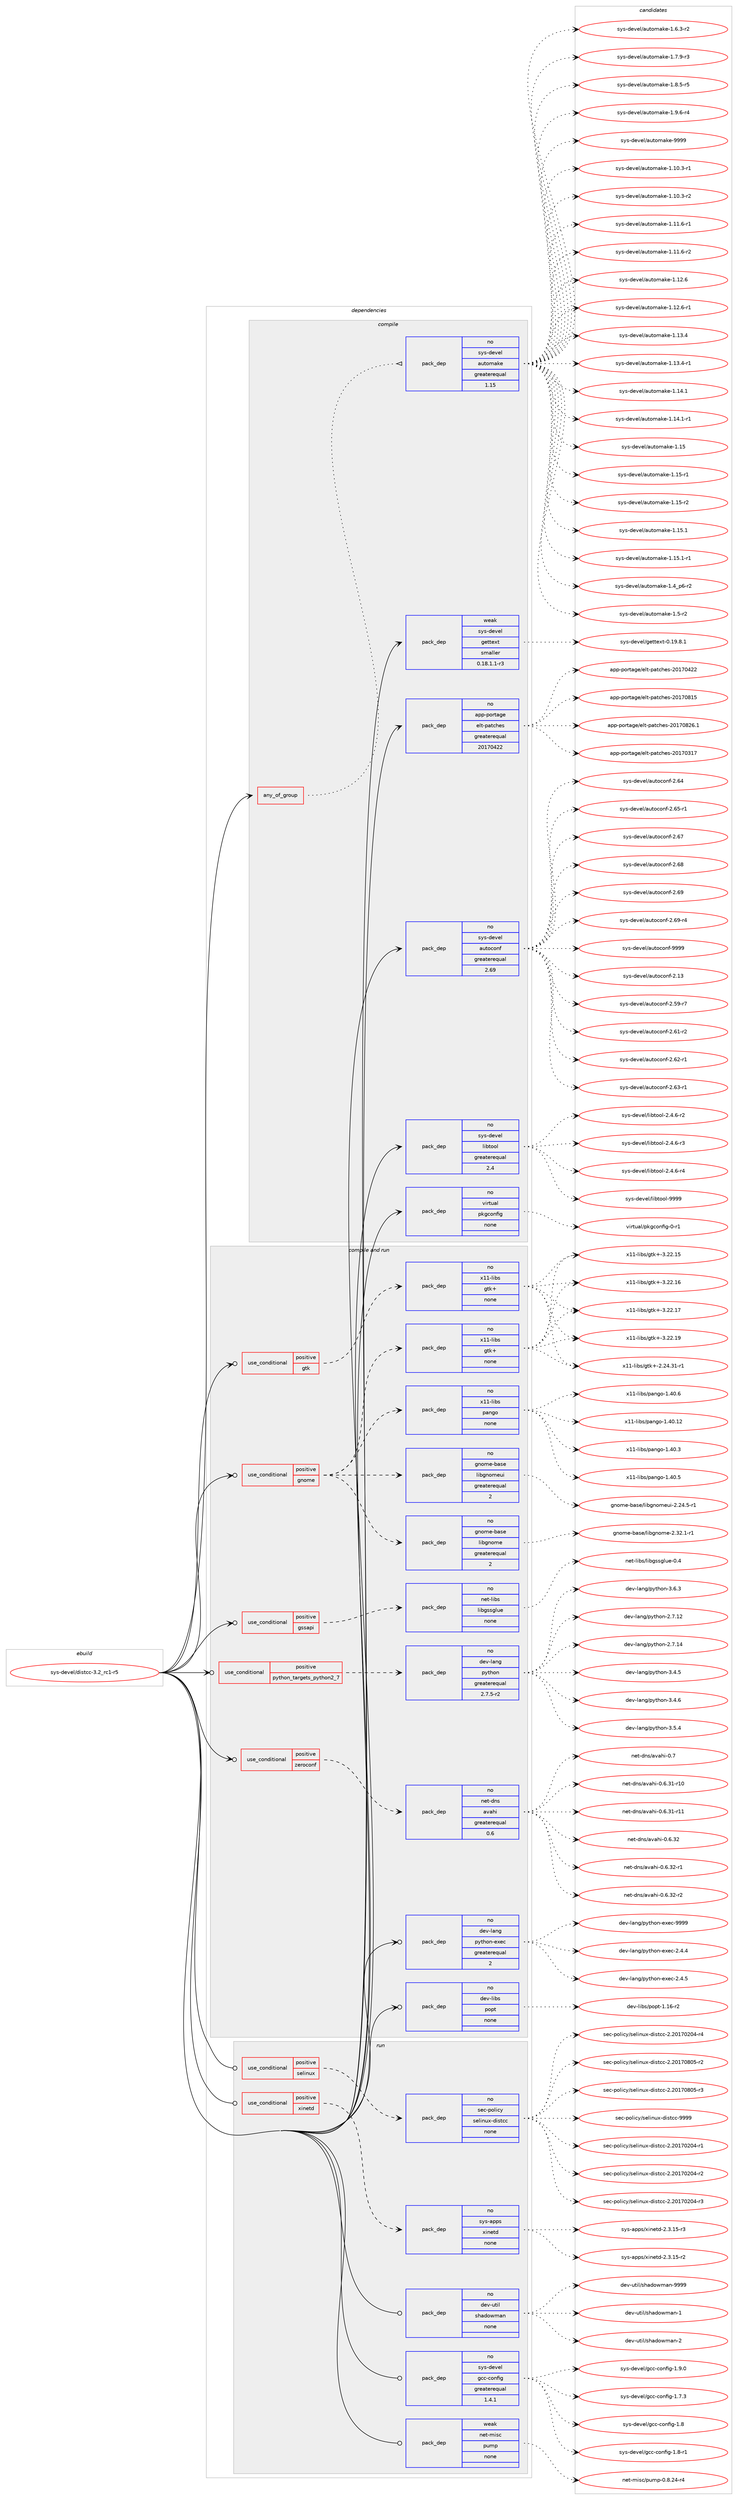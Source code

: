 digraph prolog {

# *************
# Graph options
# *************

newrank=true;
concentrate=true;
compound=true;
graph [rankdir=LR,fontname=Helvetica,fontsize=10,ranksep=1.5];#, ranksep=2.5, nodesep=0.2];
edge  [arrowhead=vee];
node  [fontname=Helvetica,fontsize=10];

# **********
# The ebuild
# **********

subgraph cluster_leftcol {
color=gray;
rank=same;
label=<<i>ebuild</i>>;
id [label="sys-devel/distcc-3.2_rc1-r5", color=red, width=4, href="../sys-devel/distcc-3.2_rc1-r5.svg"];
}

# ****************
# The dependencies
# ****************

subgraph cluster_midcol {
color=gray;
label=<<i>dependencies</i>>;
subgraph cluster_compile {
fillcolor="#eeeeee";
style=filled;
label=<<i>compile</i>>;
subgraph any8147 {
dependency483699 [label=<<TABLE BORDER="0" CELLBORDER="1" CELLSPACING="0" CELLPADDING="4"><TR><TD CELLPADDING="10">any_of_group</TD></TR></TABLE>>, shape=none, color=red];subgraph pack359328 {
dependency483700 [label=<<TABLE BORDER="0" CELLBORDER="1" CELLSPACING="0" CELLPADDING="4" WIDTH="220"><TR><TD ROWSPAN="6" CELLPADDING="30">pack_dep</TD></TR><TR><TD WIDTH="110">no</TD></TR><TR><TD>sys-devel</TD></TR><TR><TD>automake</TD></TR><TR><TD>greaterequal</TD></TR><TR><TD>1.15</TD></TR></TABLE>>, shape=none, color=blue];
}
dependency483699:e -> dependency483700:w [weight=20,style="dotted",arrowhead="oinv"];
}
id:e -> dependency483699:w [weight=20,style="solid",arrowhead="vee"];
subgraph pack359329 {
dependency483701 [label=<<TABLE BORDER="0" CELLBORDER="1" CELLSPACING="0" CELLPADDING="4" WIDTH="220"><TR><TD ROWSPAN="6" CELLPADDING="30">pack_dep</TD></TR><TR><TD WIDTH="110">no</TD></TR><TR><TD>app-portage</TD></TR><TR><TD>elt-patches</TD></TR><TR><TD>greaterequal</TD></TR><TR><TD>20170422</TD></TR></TABLE>>, shape=none, color=blue];
}
id:e -> dependency483701:w [weight=20,style="solid",arrowhead="vee"];
subgraph pack359330 {
dependency483702 [label=<<TABLE BORDER="0" CELLBORDER="1" CELLSPACING="0" CELLPADDING="4" WIDTH="220"><TR><TD ROWSPAN="6" CELLPADDING="30">pack_dep</TD></TR><TR><TD WIDTH="110">no</TD></TR><TR><TD>sys-devel</TD></TR><TR><TD>autoconf</TD></TR><TR><TD>greaterequal</TD></TR><TR><TD>2.69</TD></TR></TABLE>>, shape=none, color=blue];
}
id:e -> dependency483702:w [weight=20,style="solid",arrowhead="vee"];
subgraph pack359331 {
dependency483703 [label=<<TABLE BORDER="0" CELLBORDER="1" CELLSPACING="0" CELLPADDING="4" WIDTH="220"><TR><TD ROWSPAN="6" CELLPADDING="30">pack_dep</TD></TR><TR><TD WIDTH="110">no</TD></TR><TR><TD>sys-devel</TD></TR><TR><TD>libtool</TD></TR><TR><TD>greaterequal</TD></TR><TR><TD>2.4</TD></TR></TABLE>>, shape=none, color=blue];
}
id:e -> dependency483703:w [weight=20,style="solid",arrowhead="vee"];
subgraph pack359332 {
dependency483704 [label=<<TABLE BORDER="0" CELLBORDER="1" CELLSPACING="0" CELLPADDING="4" WIDTH="220"><TR><TD ROWSPAN="6" CELLPADDING="30">pack_dep</TD></TR><TR><TD WIDTH="110">no</TD></TR><TR><TD>virtual</TD></TR><TR><TD>pkgconfig</TD></TR><TR><TD>none</TD></TR><TR><TD></TD></TR></TABLE>>, shape=none, color=blue];
}
id:e -> dependency483704:w [weight=20,style="solid",arrowhead="vee"];
subgraph pack359333 {
dependency483705 [label=<<TABLE BORDER="0" CELLBORDER="1" CELLSPACING="0" CELLPADDING="4" WIDTH="220"><TR><TD ROWSPAN="6" CELLPADDING="30">pack_dep</TD></TR><TR><TD WIDTH="110">weak</TD></TR><TR><TD>sys-devel</TD></TR><TR><TD>gettext</TD></TR><TR><TD>smaller</TD></TR><TR><TD>0.18.1.1-r3</TD></TR></TABLE>>, shape=none, color=blue];
}
id:e -> dependency483705:w [weight=20,style="solid",arrowhead="vee"];
}
subgraph cluster_compileandrun {
fillcolor="#eeeeee";
style=filled;
label=<<i>compile and run</i>>;
subgraph cond115940 {
dependency483706 [label=<<TABLE BORDER="0" CELLBORDER="1" CELLSPACING="0" CELLPADDING="4"><TR><TD ROWSPAN="3" CELLPADDING="10">use_conditional</TD></TR><TR><TD>positive</TD></TR><TR><TD>gnome</TD></TR></TABLE>>, shape=none, color=red];
subgraph pack359334 {
dependency483707 [label=<<TABLE BORDER="0" CELLBORDER="1" CELLSPACING="0" CELLPADDING="4" WIDTH="220"><TR><TD ROWSPAN="6" CELLPADDING="30">pack_dep</TD></TR><TR><TD WIDTH="110">no</TD></TR><TR><TD>gnome-base</TD></TR><TR><TD>libgnome</TD></TR><TR><TD>greaterequal</TD></TR><TR><TD>2</TD></TR></TABLE>>, shape=none, color=blue];
}
dependency483706:e -> dependency483707:w [weight=20,style="dashed",arrowhead="vee"];
subgraph pack359335 {
dependency483708 [label=<<TABLE BORDER="0" CELLBORDER="1" CELLSPACING="0" CELLPADDING="4" WIDTH="220"><TR><TD ROWSPAN="6" CELLPADDING="30">pack_dep</TD></TR><TR><TD WIDTH="110">no</TD></TR><TR><TD>gnome-base</TD></TR><TR><TD>libgnomeui</TD></TR><TR><TD>greaterequal</TD></TR><TR><TD>2</TD></TR></TABLE>>, shape=none, color=blue];
}
dependency483706:e -> dependency483708:w [weight=20,style="dashed",arrowhead="vee"];
subgraph pack359336 {
dependency483709 [label=<<TABLE BORDER="0" CELLBORDER="1" CELLSPACING="0" CELLPADDING="4" WIDTH="220"><TR><TD ROWSPAN="6" CELLPADDING="30">pack_dep</TD></TR><TR><TD WIDTH="110">no</TD></TR><TR><TD>x11-libs</TD></TR><TR><TD>gtk+</TD></TR><TR><TD>none</TD></TR><TR><TD></TD></TR></TABLE>>, shape=none, color=blue];
}
dependency483706:e -> dependency483709:w [weight=20,style="dashed",arrowhead="vee"];
subgraph pack359337 {
dependency483710 [label=<<TABLE BORDER="0" CELLBORDER="1" CELLSPACING="0" CELLPADDING="4" WIDTH="220"><TR><TD ROWSPAN="6" CELLPADDING="30">pack_dep</TD></TR><TR><TD WIDTH="110">no</TD></TR><TR><TD>x11-libs</TD></TR><TR><TD>pango</TD></TR><TR><TD>none</TD></TR><TR><TD></TD></TR></TABLE>>, shape=none, color=blue];
}
dependency483706:e -> dependency483710:w [weight=20,style="dashed",arrowhead="vee"];
}
id:e -> dependency483706:w [weight=20,style="solid",arrowhead="odotvee"];
subgraph cond115941 {
dependency483711 [label=<<TABLE BORDER="0" CELLBORDER="1" CELLSPACING="0" CELLPADDING="4"><TR><TD ROWSPAN="3" CELLPADDING="10">use_conditional</TD></TR><TR><TD>positive</TD></TR><TR><TD>gssapi</TD></TR></TABLE>>, shape=none, color=red];
subgraph pack359338 {
dependency483712 [label=<<TABLE BORDER="0" CELLBORDER="1" CELLSPACING="0" CELLPADDING="4" WIDTH="220"><TR><TD ROWSPAN="6" CELLPADDING="30">pack_dep</TD></TR><TR><TD WIDTH="110">no</TD></TR><TR><TD>net-libs</TD></TR><TR><TD>libgssglue</TD></TR><TR><TD>none</TD></TR><TR><TD></TD></TR></TABLE>>, shape=none, color=blue];
}
dependency483711:e -> dependency483712:w [weight=20,style="dashed",arrowhead="vee"];
}
id:e -> dependency483711:w [weight=20,style="solid",arrowhead="odotvee"];
subgraph cond115942 {
dependency483713 [label=<<TABLE BORDER="0" CELLBORDER="1" CELLSPACING="0" CELLPADDING="4"><TR><TD ROWSPAN="3" CELLPADDING="10">use_conditional</TD></TR><TR><TD>positive</TD></TR><TR><TD>gtk</TD></TR></TABLE>>, shape=none, color=red];
subgraph pack359339 {
dependency483714 [label=<<TABLE BORDER="0" CELLBORDER="1" CELLSPACING="0" CELLPADDING="4" WIDTH="220"><TR><TD ROWSPAN="6" CELLPADDING="30">pack_dep</TD></TR><TR><TD WIDTH="110">no</TD></TR><TR><TD>x11-libs</TD></TR><TR><TD>gtk+</TD></TR><TR><TD>none</TD></TR><TR><TD></TD></TR></TABLE>>, shape=none, color=blue];
}
dependency483713:e -> dependency483714:w [weight=20,style="dashed",arrowhead="vee"];
}
id:e -> dependency483713:w [weight=20,style="solid",arrowhead="odotvee"];
subgraph cond115943 {
dependency483715 [label=<<TABLE BORDER="0" CELLBORDER="1" CELLSPACING="0" CELLPADDING="4"><TR><TD ROWSPAN="3" CELLPADDING="10">use_conditional</TD></TR><TR><TD>positive</TD></TR><TR><TD>python_targets_python2_7</TD></TR></TABLE>>, shape=none, color=red];
subgraph pack359340 {
dependency483716 [label=<<TABLE BORDER="0" CELLBORDER="1" CELLSPACING="0" CELLPADDING="4" WIDTH="220"><TR><TD ROWSPAN="6" CELLPADDING="30">pack_dep</TD></TR><TR><TD WIDTH="110">no</TD></TR><TR><TD>dev-lang</TD></TR><TR><TD>python</TD></TR><TR><TD>greaterequal</TD></TR><TR><TD>2.7.5-r2</TD></TR></TABLE>>, shape=none, color=blue];
}
dependency483715:e -> dependency483716:w [weight=20,style="dashed",arrowhead="vee"];
}
id:e -> dependency483715:w [weight=20,style="solid",arrowhead="odotvee"];
subgraph cond115944 {
dependency483717 [label=<<TABLE BORDER="0" CELLBORDER="1" CELLSPACING="0" CELLPADDING="4"><TR><TD ROWSPAN="3" CELLPADDING="10">use_conditional</TD></TR><TR><TD>positive</TD></TR><TR><TD>zeroconf</TD></TR></TABLE>>, shape=none, color=red];
subgraph pack359341 {
dependency483718 [label=<<TABLE BORDER="0" CELLBORDER="1" CELLSPACING="0" CELLPADDING="4" WIDTH="220"><TR><TD ROWSPAN="6" CELLPADDING="30">pack_dep</TD></TR><TR><TD WIDTH="110">no</TD></TR><TR><TD>net-dns</TD></TR><TR><TD>avahi</TD></TR><TR><TD>greaterequal</TD></TR><TR><TD>0.6</TD></TR></TABLE>>, shape=none, color=blue];
}
dependency483717:e -> dependency483718:w [weight=20,style="dashed",arrowhead="vee"];
}
id:e -> dependency483717:w [weight=20,style="solid",arrowhead="odotvee"];
subgraph pack359342 {
dependency483719 [label=<<TABLE BORDER="0" CELLBORDER="1" CELLSPACING="0" CELLPADDING="4" WIDTH="220"><TR><TD ROWSPAN="6" CELLPADDING="30">pack_dep</TD></TR><TR><TD WIDTH="110">no</TD></TR><TR><TD>dev-lang</TD></TR><TR><TD>python-exec</TD></TR><TR><TD>greaterequal</TD></TR><TR><TD>2</TD></TR></TABLE>>, shape=none, color=blue];
}
id:e -> dependency483719:w [weight=20,style="solid",arrowhead="odotvee"];
subgraph pack359343 {
dependency483720 [label=<<TABLE BORDER="0" CELLBORDER="1" CELLSPACING="0" CELLPADDING="4" WIDTH="220"><TR><TD ROWSPAN="6" CELLPADDING="30">pack_dep</TD></TR><TR><TD WIDTH="110">no</TD></TR><TR><TD>dev-libs</TD></TR><TR><TD>popt</TD></TR><TR><TD>none</TD></TR><TR><TD></TD></TR></TABLE>>, shape=none, color=blue];
}
id:e -> dependency483720:w [weight=20,style="solid",arrowhead="odotvee"];
}
subgraph cluster_run {
fillcolor="#eeeeee";
style=filled;
label=<<i>run</i>>;
subgraph cond115945 {
dependency483721 [label=<<TABLE BORDER="0" CELLBORDER="1" CELLSPACING="0" CELLPADDING="4"><TR><TD ROWSPAN="3" CELLPADDING="10">use_conditional</TD></TR><TR><TD>positive</TD></TR><TR><TD>selinux</TD></TR></TABLE>>, shape=none, color=red];
subgraph pack359344 {
dependency483722 [label=<<TABLE BORDER="0" CELLBORDER="1" CELLSPACING="0" CELLPADDING="4" WIDTH="220"><TR><TD ROWSPAN="6" CELLPADDING="30">pack_dep</TD></TR><TR><TD WIDTH="110">no</TD></TR><TR><TD>sec-policy</TD></TR><TR><TD>selinux-distcc</TD></TR><TR><TD>none</TD></TR><TR><TD></TD></TR></TABLE>>, shape=none, color=blue];
}
dependency483721:e -> dependency483722:w [weight=20,style="dashed",arrowhead="vee"];
}
id:e -> dependency483721:w [weight=20,style="solid",arrowhead="odot"];
subgraph cond115946 {
dependency483723 [label=<<TABLE BORDER="0" CELLBORDER="1" CELLSPACING="0" CELLPADDING="4"><TR><TD ROWSPAN="3" CELLPADDING="10">use_conditional</TD></TR><TR><TD>positive</TD></TR><TR><TD>xinetd</TD></TR></TABLE>>, shape=none, color=red];
subgraph pack359345 {
dependency483724 [label=<<TABLE BORDER="0" CELLBORDER="1" CELLSPACING="0" CELLPADDING="4" WIDTH="220"><TR><TD ROWSPAN="6" CELLPADDING="30">pack_dep</TD></TR><TR><TD WIDTH="110">no</TD></TR><TR><TD>sys-apps</TD></TR><TR><TD>xinetd</TD></TR><TR><TD>none</TD></TR><TR><TD></TD></TR></TABLE>>, shape=none, color=blue];
}
dependency483723:e -> dependency483724:w [weight=20,style="dashed",arrowhead="vee"];
}
id:e -> dependency483723:w [weight=20,style="solid",arrowhead="odot"];
subgraph pack359346 {
dependency483725 [label=<<TABLE BORDER="0" CELLBORDER="1" CELLSPACING="0" CELLPADDING="4" WIDTH="220"><TR><TD ROWSPAN="6" CELLPADDING="30">pack_dep</TD></TR><TR><TD WIDTH="110">no</TD></TR><TR><TD>dev-util</TD></TR><TR><TD>shadowman</TD></TR><TR><TD>none</TD></TR><TR><TD></TD></TR></TABLE>>, shape=none, color=blue];
}
id:e -> dependency483725:w [weight=20,style="solid",arrowhead="odot"];
subgraph pack359347 {
dependency483726 [label=<<TABLE BORDER="0" CELLBORDER="1" CELLSPACING="0" CELLPADDING="4" WIDTH="220"><TR><TD ROWSPAN="6" CELLPADDING="30">pack_dep</TD></TR><TR><TD WIDTH="110">no</TD></TR><TR><TD>sys-devel</TD></TR><TR><TD>gcc-config</TD></TR><TR><TD>greaterequal</TD></TR><TR><TD>1.4.1</TD></TR></TABLE>>, shape=none, color=blue];
}
id:e -> dependency483726:w [weight=20,style="solid",arrowhead="odot"];
subgraph pack359348 {
dependency483727 [label=<<TABLE BORDER="0" CELLBORDER="1" CELLSPACING="0" CELLPADDING="4" WIDTH="220"><TR><TD ROWSPAN="6" CELLPADDING="30">pack_dep</TD></TR><TR><TD WIDTH="110">weak</TD></TR><TR><TD>net-misc</TD></TR><TR><TD>pump</TD></TR><TR><TD>none</TD></TR><TR><TD></TD></TR></TABLE>>, shape=none, color=blue];
}
id:e -> dependency483727:w [weight=20,style="solid",arrowhead="odot"];
}
}

# **************
# The candidates
# **************

subgraph cluster_choices {
rank=same;
color=gray;
label=<<i>candidates</i>>;

subgraph choice359328 {
color=black;
nodesep=1;
choice11512111545100101118101108479711711611110997107101454946494846514511449 [label="sys-devel/automake-1.10.3-r1", color=red, width=4,href="../sys-devel/automake-1.10.3-r1.svg"];
choice11512111545100101118101108479711711611110997107101454946494846514511450 [label="sys-devel/automake-1.10.3-r2", color=red, width=4,href="../sys-devel/automake-1.10.3-r2.svg"];
choice11512111545100101118101108479711711611110997107101454946494946544511449 [label="sys-devel/automake-1.11.6-r1", color=red, width=4,href="../sys-devel/automake-1.11.6-r1.svg"];
choice11512111545100101118101108479711711611110997107101454946494946544511450 [label="sys-devel/automake-1.11.6-r2", color=red, width=4,href="../sys-devel/automake-1.11.6-r2.svg"];
choice1151211154510010111810110847971171161111099710710145494649504654 [label="sys-devel/automake-1.12.6", color=red, width=4,href="../sys-devel/automake-1.12.6.svg"];
choice11512111545100101118101108479711711611110997107101454946495046544511449 [label="sys-devel/automake-1.12.6-r1", color=red, width=4,href="../sys-devel/automake-1.12.6-r1.svg"];
choice1151211154510010111810110847971171161111099710710145494649514652 [label="sys-devel/automake-1.13.4", color=red, width=4,href="../sys-devel/automake-1.13.4.svg"];
choice11512111545100101118101108479711711611110997107101454946495146524511449 [label="sys-devel/automake-1.13.4-r1", color=red, width=4,href="../sys-devel/automake-1.13.4-r1.svg"];
choice1151211154510010111810110847971171161111099710710145494649524649 [label="sys-devel/automake-1.14.1", color=red, width=4,href="../sys-devel/automake-1.14.1.svg"];
choice11512111545100101118101108479711711611110997107101454946495246494511449 [label="sys-devel/automake-1.14.1-r1", color=red, width=4,href="../sys-devel/automake-1.14.1-r1.svg"];
choice115121115451001011181011084797117116111109971071014549464953 [label="sys-devel/automake-1.15", color=red, width=4,href="../sys-devel/automake-1.15.svg"];
choice1151211154510010111810110847971171161111099710710145494649534511449 [label="sys-devel/automake-1.15-r1", color=red, width=4,href="../sys-devel/automake-1.15-r1.svg"];
choice1151211154510010111810110847971171161111099710710145494649534511450 [label="sys-devel/automake-1.15-r2", color=red, width=4,href="../sys-devel/automake-1.15-r2.svg"];
choice1151211154510010111810110847971171161111099710710145494649534649 [label="sys-devel/automake-1.15.1", color=red, width=4,href="../sys-devel/automake-1.15.1.svg"];
choice11512111545100101118101108479711711611110997107101454946495346494511449 [label="sys-devel/automake-1.15.1-r1", color=red, width=4,href="../sys-devel/automake-1.15.1-r1.svg"];
choice115121115451001011181011084797117116111109971071014549465295112544511450 [label="sys-devel/automake-1.4_p6-r2", color=red, width=4,href="../sys-devel/automake-1.4_p6-r2.svg"];
choice11512111545100101118101108479711711611110997107101454946534511450 [label="sys-devel/automake-1.5-r2", color=red, width=4,href="../sys-devel/automake-1.5-r2.svg"];
choice115121115451001011181011084797117116111109971071014549465446514511450 [label="sys-devel/automake-1.6.3-r2", color=red, width=4,href="../sys-devel/automake-1.6.3-r2.svg"];
choice115121115451001011181011084797117116111109971071014549465546574511451 [label="sys-devel/automake-1.7.9-r3", color=red, width=4,href="../sys-devel/automake-1.7.9-r3.svg"];
choice115121115451001011181011084797117116111109971071014549465646534511453 [label="sys-devel/automake-1.8.5-r5", color=red, width=4,href="../sys-devel/automake-1.8.5-r5.svg"];
choice115121115451001011181011084797117116111109971071014549465746544511452 [label="sys-devel/automake-1.9.6-r4", color=red, width=4,href="../sys-devel/automake-1.9.6-r4.svg"];
choice115121115451001011181011084797117116111109971071014557575757 [label="sys-devel/automake-9999", color=red, width=4,href="../sys-devel/automake-9999.svg"];
dependency483700:e -> choice11512111545100101118101108479711711611110997107101454946494846514511449:w [style=dotted,weight="100"];
dependency483700:e -> choice11512111545100101118101108479711711611110997107101454946494846514511450:w [style=dotted,weight="100"];
dependency483700:e -> choice11512111545100101118101108479711711611110997107101454946494946544511449:w [style=dotted,weight="100"];
dependency483700:e -> choice11512111545100101118101108479711711611110997107101454946494946544511450:w [style=dotted,weight="100"];
dependency483700:e -> choice1151211154510010111810110847971171161111099710710145494649504654:w [style=dotted,weight="100"];
dependency483700:e -> choice11512111545100101118101108479711711611110997107101454946495046544511449:w [style=dotted,weight="100"];
dependency483700:e -> choice1151211154510010111810110847971171161111099710710145494649514652:w [style=dotted,weight="100"];
dependency483700:e -> choice11512111545100101118101108479711711611110997107101454946495146524511449:w [style=dotted,weight="100"];
dependency483700:e -> choice1151211154510010111810110847971171161111099710710145494649524649:w [style=dotted,weight="100"];
dependency483700:e -> choice11512111545100101118101108479711711611110997107101454946495246494511449:w [style=dotted,weight="100"];
dependency483700:e -> choice115121115451001011181011084797117116111109971071014549464953:w [style=dotted,weight="100"];
dependency483700:e -> choice1151211154510010111810110847971171161111099710710145494649534511449:w [style=dotted,weight="100"];
dependency483700:e -> choice1151211154510010111810110847971171161111099710710145494649534511450:w [style=dotted,weight="100"];
dependency483700:e -> choice1151211154510010111810110847971171161111099710710145494649534649:w [style=dotted,weight="100"];
dependency483700:e -> choice11512111545100101118101108479711711611110997107101454946495346494511449:w [style=dotted,weight="100"];
dependency483700:e -> choice115121115451001011181011084797117116111109971071014549465295112544511450:w [style=dotted,weight="100"];
dependency483700:e -> choice11512111545100101118101108479711711611110997107101454946534511450:w [style=dotted,weight="100"];
dependency483700:e -> choice115121115451001011181011084797117116111109971071014549465446514511450:w [style=dotted,weight="100"];
dependency483700:e -> choice115121115451001011181011084797117116111109971071014549465546574511451:w [style=dotted,weight="100"];
dependency483700:e -> choice115121115451001011181011084797117116111109971071014549465646534511453:w [style=dotted,weight="100"];
dependency483700:e -> choice115121115451001011181011084797117116111109971071014549465746544511452:w [style=dotted,weight="100"];
dependency483700:e -> choice115121115451001011181011084797117116111109971071014557575757:w [style=dotted,weight="100"];
}
subgraph choice359329 {
color=black;
nodesep=1;
choice97112112451121111141169710310147101108116451129711699104101115455048495548514955 [label="app-portage/elt-patches-20170317", color=red, width=4,href="../app-portage/elt-patches-20170317.svg"];
choice97112112451121111141169710310147101108116451129711699104101115455048495548525050 [label="app-portage/elt-patches-20170422", color=red, width=4,href="../app-portage/elt-patches-20170422.svg"];
choice97112112451121111141169710310147101108116451129711699104101115455048495548564953 [label="app-portage/elt-patches-20170815", color=red, width=4,href="../app-portage/elt-patches-20170815.svg"];
choice971121124511211111411697103101471011081164511297116991041011154550484955485650544649 [label="app-portage/elt-patches-20170826.1", color=red, width=4,href="../app-portage/elt-patches-20170826.1.svg"];
dependency483701:e -> choice97112112451121111141169710310147101108116451129711699104101115455048495548514955:w [style=dotted,weight="100"];
dependency483701:e -> choice97112112451121111141169710310147101108116451129711699104101115455048495548525050:w [style=dotted,weight="100"];
dependency483701:e -> choice97112112451121111141169710310147101108116451129711699104101115455048495548564953:w [style=dotted,weight="100"];
dependency483701:e -> choice971121124511211111411697103101471011081164511297116991041011154550484955485650544649:w [style=dotted,weight="100"];
}
subgraph choice359330 {
color=black;
nodesep=1;
choice115121115451001011181011084797117116111991111101024550464951 [label="sys-devel/autoconf-2.13", color=red, width=4,href="../sys-devel/autoconf-2.13.svg"];
choice1151211154510010111810110847971171161119911111010245504653574511455 [label="sys-devel/autoconf-2.59-r7", color=red, width=4,href="../sys-devel/autoconf-2.59-r7.svg"];
choice1151211154510010111810110847971171161119911111010245504654494511450 [label="sys-devel/autoconf-2.61-r2", color=red, width=4,href="../sys-devel/autoconf-2.61-r2.svg"];
choice1151211154510010111810110847971171161119911111010245504654504511449 [label="sys-devel/autoconf-2.62-r1", color=red, width=4,href="../sys-devel/autoconf-2.62-r1.svg"];
choice1151211154510010111810110847971171161119911111010245504654514511449 [label="sys-devel/autoconf-2.63-r1", color=red, width=4,href="../sys-devel/autoconf-2.63-r1.svg"];
choice115121115451001011181011084797117116111991111101024550465452 [label="sys-devel/autoconf-2.64", color=red, width=4,href="../sys-devel/autoconf-2.64.svg"];
choice1151211154510010111810110847971171161119911111010245504654534511449 [label="sys-devel/autoconf-2.65-r1", color=red, width=4,href="../sys-devel/autoconf-2.65-r1.svg"];
choice115121115451001011181011084797117116111991111101024550465455 [label="sys-devel/autoconf-2.67", color=red, width=4,href="../sys-devel/autoconf-2.67.svg"];
choice115121115451001011181011084797117116111991111101024550465456 [label="sys-devel/autoconf-2.68", color=red, width=4,href="../sys-devel/autoconf-2.68.svg"];
choice115121115451001011181011084797117116111991111101024550465457 [label="sys-devel/autoconf-2.69", color=red, width=4,href="../sys-devel/autoconf-2.69.svg"];
choice1151211154510010111810110847971171161119911111010245504654574511452 [label="sys-devel/autoconf-2.69-r4", color=red, width=4,href="../sys-devel/autoconf-2.69-r4.svg"];
choice115121115451001011181011084797117116111991111101024557575757 [label="sys-devel/autoconf-9999", color=red, width=4,href="../sys-devel/autoconf-9999.svg"];
dependency483702:e -> choice115121115451001011181011084797117116111991111101024550464951:w [style=dotted,weight="100"];
dependency483702:e -> choice1151211154510010111810110847971171161119911111010245504653574511455:w [style=dotted,weight="100"];
dependency483702:e -> choice1151211154510010111810110847971171161119911111010245504654494511450:w [style=dotted,weight="100"];
dependency483702:e -> choice1151211154510010111810110847971171161119911111010245504654504511449:w [style=dotted,weight="100"];
dependency483702:e -> choice1151211154510010111810110847971171161119911111010245504654514511449:w [style=dotted,weight="100"];
dependency483702:e -> choice115121115451001011181011084797117116111991111101024550465452:w [style=dotted,weight="100"];
dependency483702:e -> choice1151211154510010111810110847971171161119911111010245504654534511449:w [style=dotted,weight="100"];
dependency483702:e -> choice115121115451001011181011084797117116111991111101024550465455:w [style=dotted,weight="100"];
dependency483702:e -> choice115121115451001011181011084797117116111991111101024550465456:w [style=dotted,weight="100"];
dependency483702:e -> choice115121115451001011181011084797117116111991111101024550465457:w [style=dotted,weight="100"];
dependency483702:e -> choice1151211154510010111810110847971171161119911111010245504654574511452:w [style=dotted,weight="100"];
dependency483702:e -> choice115121115451001011181011084797117116111991111101024557575757:w [style=dotted,weight="100"];
}
subgraph choice359331 {
color=black;
nodesep=1;
choice1151211154510010111810110847108105981161111111084550465246544511450 [label="sys-devel/libtool-2.4.6-r2", color=red, width=4,href="../sys-devel/libtool-2.4.6-r2.svg"];
choice1151211154510010111810110847108105981161111111084550465246544511451 [label="sys-devel/libtool-2.4.6-r3", color=red, width=4,href="../sys-devel/libtool-2.4.6-r3.svg"];
choice1151211154510010111810110847108105981161111111084550465246544511452 [label="sys-devel/libtool-2.4.6-r4", color=red, width=4,href="../sys-devel/libtool-2.4.6-r4.svg"];
choice1151211154510010111810110847108105981161111111084557575757 [label="sys-devel/libtool-9999", color=red, width=4,href="../sys-devel/libtool-9999.svg"];
dependency483703:e -> choice1151211154510010111810110847108105981161111111084550465246544511450:w [style=dotted,weight="100"];
dependency483703:e -> choice1151211154510010111810110847108105981161111111084550465246544511451:w [style=dotted,weight="100"];
dependency483703:e -> choice1151211154510010111810110847108105981161111111084550465246544511452:w [style=dotted,weight="100"];
dependency483703:e -> choice1151211154510010111810110847108105981161111111084557575757:w [style=dotted,weight="100"];
}
subgraph choice359332 {
color=black;
nodesep=1;
choice11810511411611797108471121071039911111010210510345484511449 [label="virtual/pkgconfig-0-r1", color=red, width=4,href="../virtual/pkgconfig-0-r1.svg"];
dependency483704:e -> choice11810511411611797108471121071039911111010210510345484511449:w [style=dotted,weight="100"];
}
subgraph choice359333 {
color=black;
nodesep=1;
choice1151211154510010111810110847103101116116101120116454846495746564649 [label="sys-devel/gettext-0.19.8.1", color=red, width=4,href="../sys-devel/gettext-0.19.8.1.svg"];
dependency483705:e -> choice1151211154510010111810110847103101116116101120116454846495746564649:w [style=dotted,weight="100"];
}
subgraph choice359334 {
color=black;
nodesep=1;
choice1031101111091014598971151014710810598103110111109101455046515046494511449 [label="gnome-base/libgnome-2.32.1-r1", color=red, width=4,href="../gnome-base/libgnome-2.32.1-r1.svg"];
dependency483707:e -> choice1031101111091014598971151014710810598103110111109101455046515046494511449:w [style=dotted,weight="100"];
}
subgraph choice359335 {
color=black;
nodesep=1;
choice1031101111091014598971151014710810598103110111109101117105455046505246534511449 [label="gnome-base/libgnomeui-2.24.5-r1", color=red, width=4,href="../gnome-base/libgnomeui-2.24.5-r1.svg"];
dependency483708:e -> choice1031101111091014598971151014710810598103110111109101117105455046505246534511449:w [style=dotted,weight="100"];
}
subgraph choice359336 {
color=black;
nodesep=1;
choice12049494510810598115471031161074345504650524651494511449 [label="x11-libs/gtk+-2.24.31-r1", color=red, width=4,href="../x11-libs/gtk+-2.24.31-r1.svg"];
choice1204949451081059811547103116107434551465050464953 [label="x11-libs/gtk+-3.22.15", color=red, width=4,href="../x11-libs/gtk+-3.22.15.svg"];
choice1204949451081059811547103116107434551465050464954 [label="x11-libs/gtk+-3.22.16", color=red, width=4,href="../x11-libs/gtk+-3.22.16.svg"];
choice1204949451081059811547103116107434551465050464955 [label="x11-libs/gtk+-3.22.17", color=red, width=4,href="../x11-libs/gtk+-3.22.17.svg"];
choice1204949451081059811547103116107434551465050464957 [label="x11-libs/gtk+-3.22.19", color=red, width=4,href="../x11-libs/gtk+-3.22.19.svg"];
dependency483709:e -> choice12049494510810598115471031161074345504650524651494511449:w [style=dotted,weight="100"];
dependency483709:e -> choice1204949451081059811547103116107434551465050464953:w [style=dotted,weight="100"];
dependency483709:e -> choice1204949451081059811547103116107434551465050464954:w [style=dotted,weight="100"];
dependency483709:e -> choice1204949451081059811547103116107434551465050464955:w [style=dotted,weight="100"];
dependency483709:e -> choice1204949451081059811547103116107434551465050464957:w [style=dotted,weight="100"];
}
subgraph choice359337 {
color=black;
nodesep=1;
choice1204949451081059811547112971101031114549465248464950 [label="x11-libs/pango-1.40.12", color=red, width=4,href="../x11-libs/pango-1.40.12.svg"];
choice12049494510810598115471129711010311145494652484651 [label="x11-libs/pango-1.40.3", color=red, width=4,href="../x11-libs/pango-1.40.3.svg"];
choice12049494510810598115471129711010311145494652484653 [label="x11-libs/pango-1.40.5", color=red, width=4,href="../x11-libs/pango-1.40.5.svg"];
choice12049494510810598115471129711010311145494652484654 [label="x11-libs/pango-1.40.6", color=red, width=4,href="../x11-libs/pango-1.40.6.svg"];
dependency483710:e -> choice1204949451081059811547112971101031114549465248464950:w [style=dotted,weight="100"];
dependency483710:e -> choice12049494510810598115471129711010311145494652484651:w [style=dotted,weight="100"];
dependency483710:e -> choice12049494510810598115471129711010311145494652484653:w [style=dotted,weight="100"];
dependency483710:e -> choice12049494510810598115471129711010311145494652484654:w [style=dotted,weight="100"];
}
subgraph choice359338 {
color=black;
nodesep=1;
choice1101011164510810598115471081059810311511510310811710145484652 [label="net-libs/libgssglue-0.4", color=red, width=4,href="../net-libs/libgssglue-0.4.svg"];
dependency483712:e -> choice1101011164510810598115471081059810311511510310811710145484652:w [style=dotted,weight="100"];
}
subgraph choice359339 {
color=black;
nodesep=1;
choice12049494510810598115471031161074345504650524651494511449 [label="x11-libs/gtk+-2.24.31-r1", color=red, width=4,href="../x11-libs/gtk+-2.24.31-r1.svg"];
choice1204949451081059811547103116107434551465050464953 [label="x11-libs/gtk+-3.22.15", color=red, width=4,href="../x11-libs/gtk+-3.22.15.svg"];
choice1204949451081059811547103116107434551465050464954 [label="x11-libs/gtk+-3.22.16", color=red, width=4,href="../x11-libs/gtk+-3.22.16.svg"];
choice1204949451081059811547103116107434551465050464955 [label="x11-libs/gtk+-3.22.17", color=red, width=4,href="../x11-libs/gtk+-3.22.17.svg"];
choice1204949451081059811547103116107434551465050464957 [label="x11-libs/gtk+-3.22.19", color=red, width=4,href="../x11-libs/gtk+-3.22.19.svg"];
dependency483714:e -> choice12049494510810598115471031161074345504650524651494511449:w [style=dotted,weight="100"];
dependency483714:e -> choice1204949451081059811547103116107434551465050464953:w [style=dotted,weight="100"];
dependency483714:e -> choice1204949451081059811547103116107434551465050464954:w [style=dotted,weight="100"];
dependency483714:e -> choice1204949451081059811547103116107434551465050464955:w [style=dotted,weight="100"];
dependency483714:e -> choice1204949451081059811547103116107434551465050464957:w [style=dotted,weight="100"];
}
subgraph choice359340 {
color=black;
nodesep=1;
choice10010111845108971101034711212111610411111045504655464950 [label="dev-lang/python-2.7.12", color=red, width=4,href="../dev-lang/python-2.7.12.svg"];
choice10010111845108971101034711212111610411111045504655464952 [label="dev-lang/python-2.7.14", color=red, width=4,href="../dev-lang/python-2.7.14.svg"];
choice100101118451089711010347112121116104111110455146524653 [label="dev-lang/python-3.4.5", color=red, width=4,href="../dev-lang/python-3.4.5.svg"];
choice100101118451089711010347112121116104111110455146524654 [label="dev-lang/python-3.4.6", color=red, width=4,href="../dev-lang/python-3.4.6.svg"];
choice100101118451089711010347112121116104111110455146534652 [label="dev-lang/python-3.5.4", color=red, width=4,href="../dev-lang/python-3.5.4.svg"];
choice100101118451089711010347112121116104111110455146544651 [label="dev-lang/python-3.6.3", color=red, width=4,href="../dev-lang/python-3.6.3.svg"];
dependency483716:e -> choice10010111845108971101034711212111610411111045504655464950:w [style=dotted,weight="100"];
dependency483716:e -> choice10010111845108971101034711212111610411111045504655464952:w [style=dotted,weight="100"];
dependency483716:e -> choice100101118451089711010347112121116104111110455146524653:w [style=dotted,weight="100"];
dependency483716:e -> choice100101118451089711010347112121116104111110455146524654:w [style=dotted,weight="100"];
dependency483716:e -> choice100101118451089711010347112121116104111110455146534652:w [style=dotted,weight="100"];
dependency483716:e -> choice100101118451089711010347112121116104111110455146544651:w [style=dotted,weight="100"];
}
subgraph choice359341 {
color=black;
nodesep=1;
choice1101011164510011011547971189710410545484654465149451144948 [label="net-dns/avahi-0.6.31-r10", color=red, width=4,href="../net-dns/avahi-0.6.31-r10.svg"];
choice1101011164510011011547971189710410545484654465149451144949 [label="net-dns/avahi-0.6.31-r11", color=red, width=4,href="../net-dns/avahi-0.6.31-r11.svg"];
choice1101011164510011011547971189710410545484654465150 [label="net-dns/avahi-0.6.32", color=red, width=4,href="../net-dns/avahi-0.6.32.svg"];
choice11010111645100110115479711897104105454846544651504511449 [label="net-dns/avahi-0.6.32-r1", color=red, width=4,href="../net-dns/avahi-0.6.32-r1.svg"];
choice11010111645100110115479711897104105454846544651504511450 [label="net-dns/avahi-0.6.32-r2", color=red, width=4,href="../net-dns/avahi-0.6.32-r2.svg"];
choice1101011164510011011547971189710410545484655 [label="net-dns/avahi-0.7", color=red, width=4,href="../net-dns/avahi-0.7.svg"];
dependency483718:e -> choice1101011164510011011547971189710410545484654465149451144948:w [style=dotted,weight="100"];
dependency483718:e -> choice1101011164510011011547971189710410545484654465149451144949:w [style=dotted,weight="100"];
dependency483718:e -> choice1101011164510011011547971189710410545484654465150:w [style=dotted,weight="100"];
dependency483718:e -> choice11010111645100110115479711897104105454846544651504511449:w [style=dotted,weight="100"];
dependency483718:e -> choice11010111645100110115479711897104105454846544651504511450:w [style=dotted,weight="100"];
dependency483718:e -> choice1101011164510011011547971189710410545484655:w [style=dotted,weight="100"];
}
subgraph choice359342 {
color=black;
nodesep=1;
choice1001011184510897110103471121211161041111104510112010199455046524652 [label="dev-lang/python-exec-2.4.4", color=red, width=4,href="../dev-lang/python-exec-2.4.4.svg"];
choice1001011184510897110103471121211161041111104510112010199455046524653 [label="dev-lang/python-exec-2.4.5", color=red, width=4,href="../dev-lang/python-exec-2.4.5.svg"];
choice10010111845108971101034711212111610411111045101120101994557575757 [label="dev-lang/python-exec-9999", color=red, width=4,href="../dev-lang/python-exec-9999.svg"];
dependency483719:e -> choice1001011184510897110103471121211161041111104510112010199455046524652:w [style=dotted,weight="100"];
dependency483719:e -> choice1001011184510897110103471121211161041111104510112010199455046524653:w [style=dotted,weight="100"];
dependency483719:e -> choice10010111845108971101034711212111610411111045101120101994557575757:w [style=dotted,weight="100"];
}
subgraph choice359343 {
color=black;
nodesep=1;
choice10010111845108105981154711211111211645494649544511450 [label="dev-libs/popt-1.16-r2", color=red, width=4,href="../dev-libs/popt-1.16-r2.svg"];
dependency483720:e -> choice10010111845108105981154711211111211645494649544511450:w [style=dotted,weight="100"];
}
subgraph choice359344 {
color=black;
nodesep=1;
choice1151019945112111108105991214711510110810511011712045100105115116999945504650484955485048524511449 [label="sec-policy/selinux-distcc-2.20170204-r1", color=red, width=4,href="../sec-policy/selinux-distcc-2.20170204-r1.svg"];
choice1151019945112111108105991214711510110810511011712045100105115116999945504650484955485048524511450 [label="sec-policy/selinux-distcc-2.20170204-r2", color=red, width=4,href="../sec-policy/selinux-distcc-2.20170204-r2.svg"];
choice1151019945112111108105991214711510110810511011712045100105115116999945504650484955485048524511451 [label="sec-policy/selinux-distcc-2.20170204-r3", color=red, width=4,href="../sec-policy/selinux-distcc-2.20170204-r3.svg"];
choice1151019945112111108105991214711510110810511011712045100105115116999945504650484955485048524511452 [label="sec-policy/selinux-distcc-2.20170204-r4", color=red, width=4,href="../sec-policy/selinux-distcc-2.20170204-r4.svg"];
choice1151019945112111108105991214711510110810511011712045100105115116999945504650484955485648534511450 [label="sec-policy/selinux-distcc-2.20170805-r2", color=red, width=4,href="../sec-policy/selinux-distcc-2.20170805-r2.svg"];
choice1151019945112111108105991214711510110810511011712045100105115116999945504650484955485648534511451 [label="sec-policy/selinux-distcc-2.20170805-r3", color=red, width=4,href="../sec-policy/selinux-distcc-2.20170805-r3.svg"];
choice115101994511211110810599121471151011081051101171204510010511511699994557575757 [label="sec-policy/selinux-distcc-9999", color=red, width=4,href="../sec-policy/selinux-distcc-9999.svg"];
dependency483722:e -> choice1151019945112111108105991214711510110810511011712045100105115116999945504650484955485048524511449:w [style=dotted,weight="100"];
dependency483722:e -> choice1151019945112111108105991214711510110810511011712045100105115116999945504650484955485048524511450:w [style=dotted,weight="100"];
dependency483722:e -> choice1151019945112111108105991214711510110810511011712045100105115116999945504650484955485048524511451:w [style=dotted,weight="100"];
dependency483722:e -> choice1151019945112111108105991214711510110810511011712045100105115116999945504650484955485048524511452:w [style=dotted,weight="100"];
dependency483722:e -> choice1151019945112111108105991214711510110810511011712045100105115116999945504650484955485648534511450:w [style=dotted,weight="100"];
dependency483722:e -> choice1151019945112111108105991214711510110810511011712045100105115116999945504650484955485648534511451:w [style=dotted,weight="100"];
dependency483722:e -> choice115101994511211110810599121471151011081051101171204510010511511699994557575757:w [style=dotted,weight="100"];
}
subgraph choice359345 {
color=black;
nodesep=1;
choice115121115459711211211547120105110101116100455046514649534511450 [label="sys-apps/xinetd-2.3.15-r2", color=red, width=4,href="../sys-apps/xinetd-2.3.15-r2.svg"];
choice115121115459711211211547120105110101116100455046514649534511451 [label="sys-apps/xinetd-2.3.15-r3", color=red, width=4,href="../sys-apps/xinetd-2.3.15-r3.svg"];
dependency483724:e -> choice115121115459711211211547120105110101116100455046514649534511450:w [style=dotted,weight="100"];
dependency483724:e -> choice115121115459711211211547120105110101116100455046514649534511451:w [style=dotted,weight="100"];
}
subgraph choice359346 {
color=black;
nodesep=1;
choice100101118451171161051084711510497100111119109971104549 [label="dev-util/shadowman-1", color=red, width=4,href="../dev-util/shadowman-1.svg"];
choice100101118451171161051084711510497100111119109971104550 [label="dev-util/shadowman-2", color=red, width=4,href="../dev-util/shadowman-2.svg"];
choice100101118451171161051084711510497100111119109971104557575757 [label="dev-util/shadowman-9999", color=red, width=4,href="../dev-util/shadowman-9999.svg"];
dependency483725:e -> choice100101118451171161051084711510497100111119109971104549:w [style=dotted,weight="100"];
dependency483725:e -> choice100101118451171161051084711510497100111119109971104550:w [style=dotted,weight="100"];
dependency483725:e -> choice100101118451171161051084711510497100111119109971104557575757:w [style=dotted,weight="100"];
}
subgraph choice359347 {
color=black;
nodesep=1;
choice115121115451001011181011084710399994599111110102105103454946554651 [label="sys-devel/gcc-config-1.7.3", color=red, width=4,href="../sys-devel/gcc-config-1.7.3.svg"];
choice11512111545100101118101108471039999459911111010210510345494656 [label="sys-devel/gcc-config-1.8", color=red, width=4,href="../sys-devel/gcc-config-1.8.svg"];
choice115121115451001011181011084710399994599111110102105103454946564511449 [label="sys-devel/gcc-config-1.8-r1", color=red, width=4,href="../sys-devel/gcc-config-1.8-r1.svg"];
choice115121115451001011181011084710399994599111110102105103454946574648 [label="sys-devel/gcc-config-1.9.0", color=red, width=4,href="../sys-devel/gcc-config-1.9.0.svg"];
dependency483726:e -> choice115121115451001011181011084710399994599111110102105103454946554651:w [style=dotted,weight="100"];
dependency483726:e -> choice11512111545100101118101108471039999459911111010210510345494656:w [style=dotted,weight="100"];
dependency483726:e -> choice115121115451001011181011084710399994599111110102105103454946564511449:w [style=dotted,weight="100"];
dependency483726:e -> choice115121115451001011181011084710399994599111110102105103454946574648:w [style=dotted,weight="100"];
}
subgraph choice359348 {
color=black;
nodesep=1;
choice110101116451091051159947112117109112454846564650524511452 [label="net-misc/pump-0.8.24-r4", color=red, width=4,href="../net-misc/pump-0.8.24-r4.svg"];
dependency483727:e -> choice110101116451091051159947112117109112454846564650524511452:w [style=dotted,weight="100"];
}
}

}
